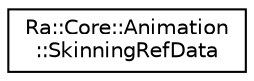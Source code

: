 digraph "Graphical Class Hierarchy"
{
 // INTERACTIVE_SVG=YES
 // LATEX_PDF_SIZE
  edge [fontname="Helvetica",fontsize="10",labelfontname="Helvetica",labelfontsize="10"];
  node [fontname="Helvetica",fontsize="10",shape=record];
  rankdir="LR";
  Node0 [label="Ra::Core::Animation\l::SkinningRefData",height=0.2,width=0.4,color="black", fillcolor="white", style="filled",URL="$structRa_1_1Core_1_1Animation_1_1SkinningRefData.html",tooltip="Skinning data that get set at startup including the \"reference state\"."];
}
